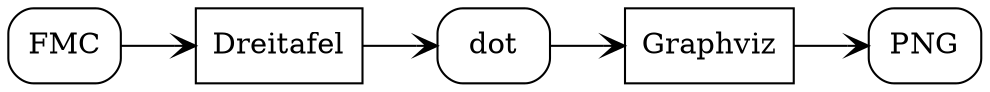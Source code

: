 # Generated with Dreitafel
# https://github.com/mknecht/dreitafel

digraph "My first diagram" {

# horizontal layout
rankdir=LR;
splines=ortho;
nodesep=0.8;
arrowhead=vee;

# Actors
"Dreitafel"[shape=box];
"Graphviz"[shape=box];

# Storages
"FMC"[shape=box,style=rounded];
"dot"[shape=box,style=rounded];
"PNG"[shape=box,style=rounded];

# Accesses & Channels
"FMC" -> "Dreitafel" [arrowhead=vee];
"Dreitafel" -> "dot"  [arrowhead=vee];
"dot" -> "Graphviz" [arrowhead=vee];
"Graphviz" -> "PNG"  [arrowhead=vee];
} // end digraph

